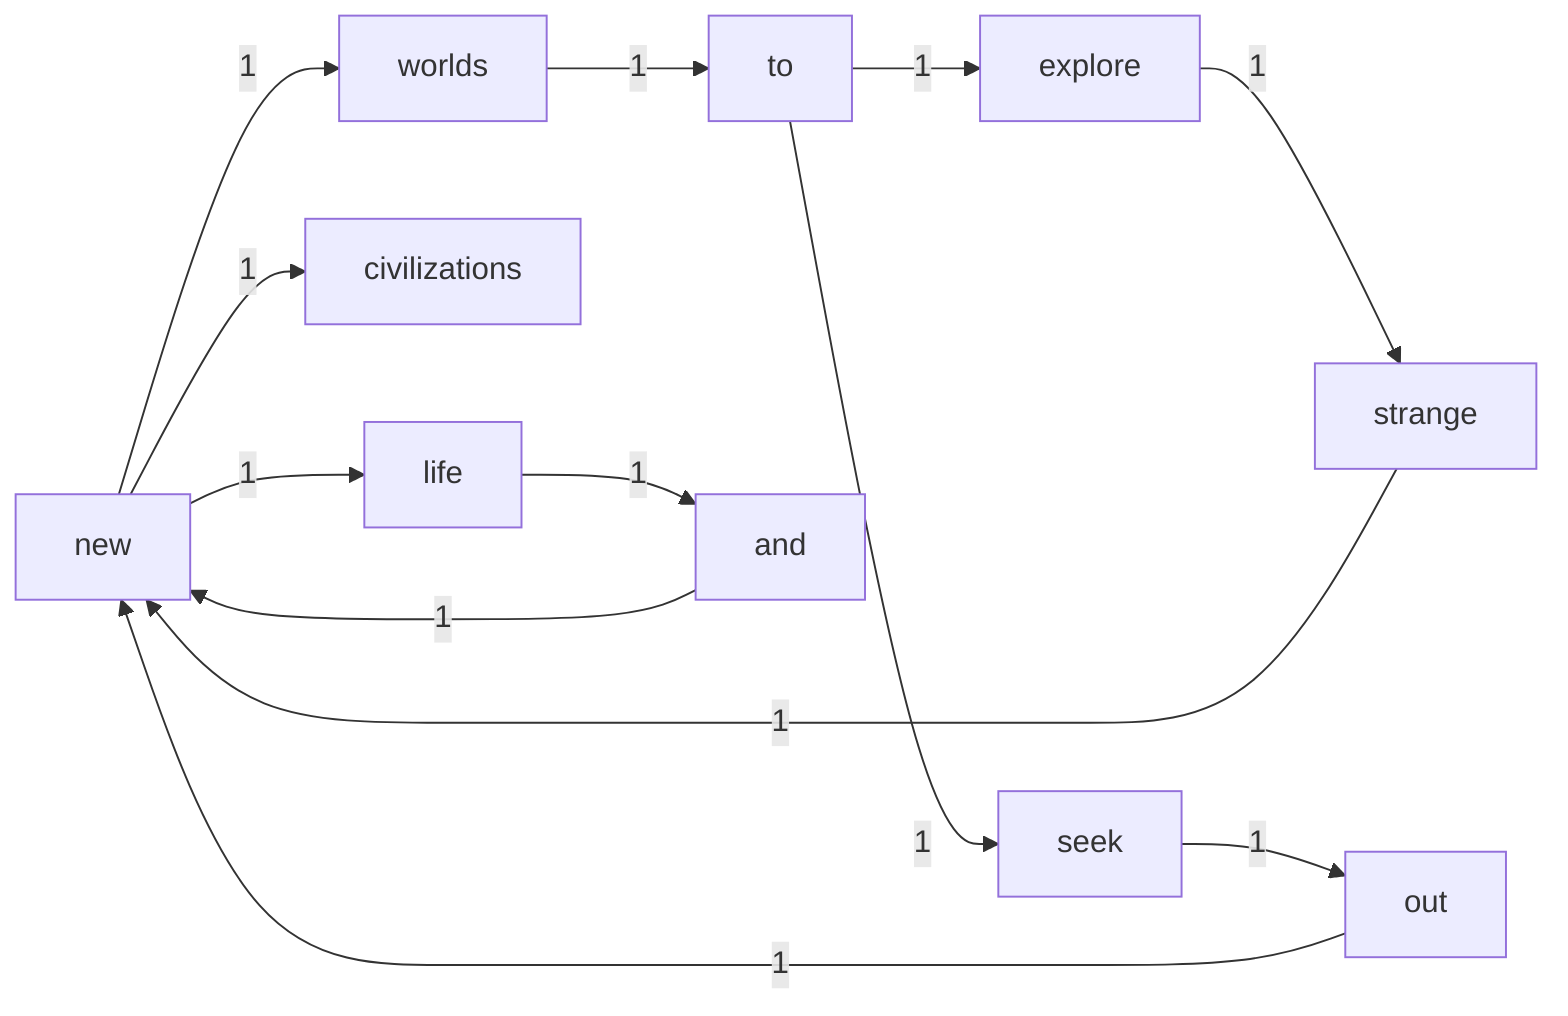 graph LR
new-->|1|worlds
new-->|1|civilizations
new-->|1|life
worlds-->|1|to
explore-->|1|strange
and-->|1|new
to-->|1|explore
to-->|1|seek
seek-->|1|out
strange-->|1|new
life-->|1|and
out-->|1|new